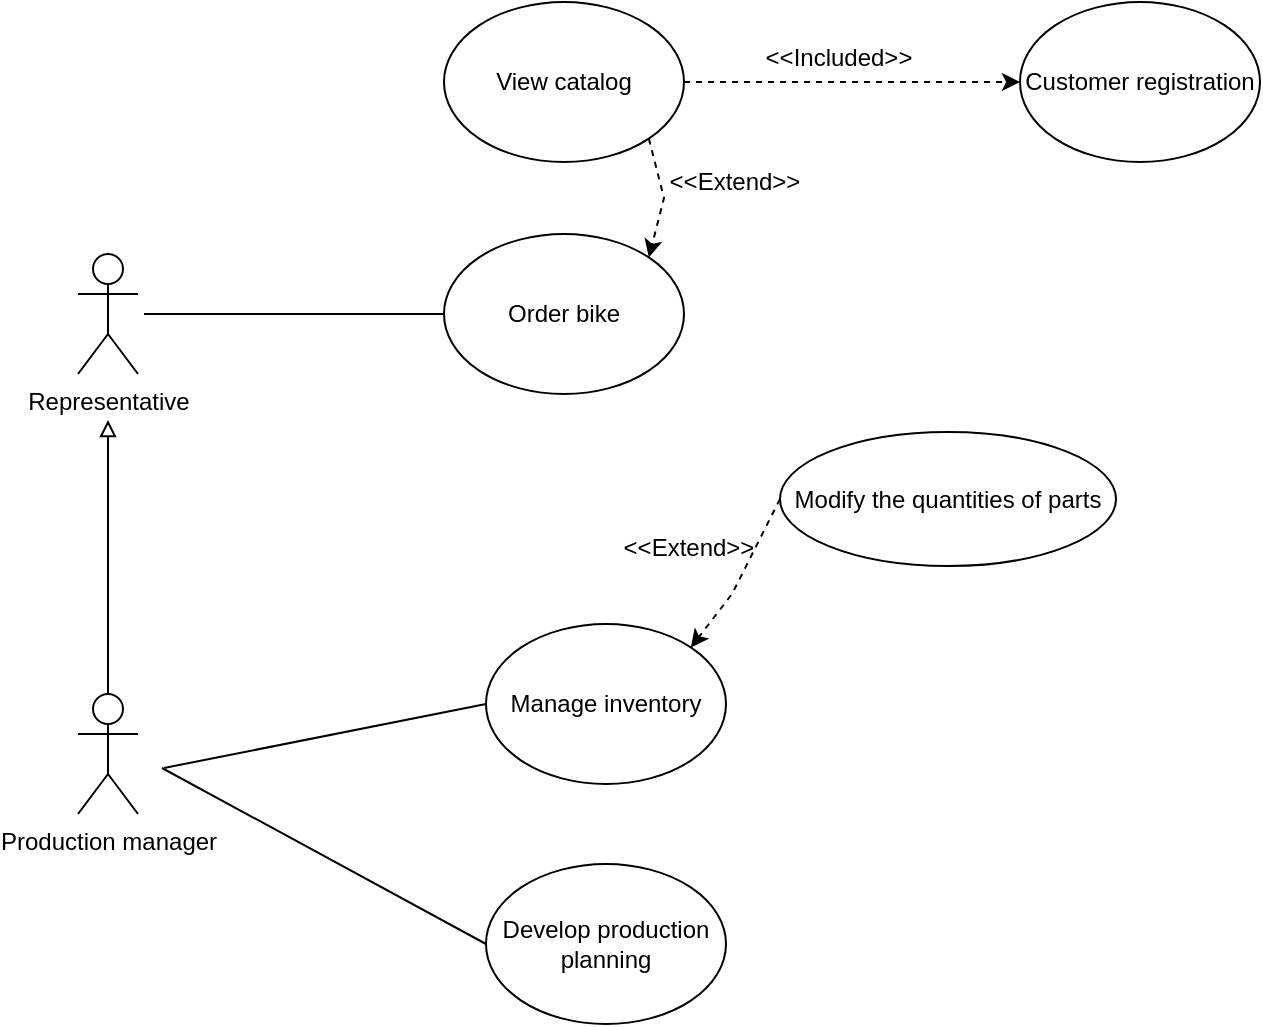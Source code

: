 <mxfile version="13.9.9" type="device"><diagram id="wULXQupezoHCo-uZbFMu" name="Page-1"><mxGraphModel dx="425" dy="510" grid="0" gridSize="10" guides="1" tooltips="1" connect="1" arrows="1" fold="1" page="1" pageScale="1" pageWidth="827" pageHeight="1169" math="0" shadow="0"><root><mxCell id="0"/><mxCell id="1" parent="0"/><mxCell id="B6AIucj5y50UW0RL-rm--3" value="" style="edgeStyle=orthogonalEdgeStyle;rounded=0;orthogonalLoop=1;jettySize=auto;html=1;endArrow=block;endFill=0;" parent="1" source="B6AIucj5y50UW0RL-rm--1" edge="1"><mxGeometry relative="1" as="geometry"><mxPoint x="100" y="258" as="targetPoint"/></mxGeometry></mxCell><mxCell id="B6AIucj5y50UW0RL-rm--1" value="&lt;div&gt;Production manager&lt;/div&gt;" style="shape=umlActor;verticalLabelPosition=bottom;verticalAlign=top;html=1;outlineConnect=0;" parent="1" vertex="1"><mxGeometry x="85" y="395" width="30" height="60" as="geometry"/></mxCell><mxCell id="B6AIucj5y50UW0RL-rm--2" value="Representative" style="shape=umlActor;verticalLabelPosition=bottom;verticalAlign=top;html=1;outlineConnect=0;" parent="1" vertex="1"><mxGeometry x="85" y="175" width="30" height="60" as="geometry"/></mxCell><mxCell id="B6AIucj5y50UW0RL-rm--8" value="Order bike" style="ellipse;whiteSpace=wrap;html=1;" parent="1" vertex="1"><mxGeometry x="268" y="165" width="120" height="80" as="geometry"/></mxCell><mxCell id="B6AIucj5y50UW0RL-rm--9" value="View catalog" style="ellipse;whiteSpace=wrap;html=1;" parent="1" vertex="1"><mxGeometry x="268" y="49" width="120" height="80" as="geometry"/></mxCell><mxCell id="B6AIucj5y50UW0RL-rm--11" value="" style="endArrow=none;html=1;rounded=0;entryX=0;entryY=0.5;entryDx=0;entryDy=0;" parent="1" target="B6AIucj5y50UW0RL-rm--8" edge="1"><mxGeometry width="50" height="50" relative="1" as="geometry"><mxPoint x="118" y="205" as="sourcePoint"/><mxPoint x="354" y="410" as="targetPoint"/></mxGeometry></mxCell><mxCell id="B6AIucj5y50UW0RL-rm--13" value="" style="endArrow=classic;html=1;rounded=0;entryX=1;entryY=0;entryDx=0;entryDy=0;exitX=1;exitY=1;exitDx=0;exitDy=0;dashed=1;" parent="1" source="B6AIucj5y50UW0RL-rm--9" target="B6AIucj5y50UW0RL-rm--8" edge="1"><mxGeometry width="50" height="50" relative="1" as="geometry"><mxPoint x="304" y="460" as="sourcePoint"/><mxPoint x="354" y="410" as="targetPoint"/><Array as="points"><mxPoint x="378" y="147"/></Array></mxGeometry></mxCell><mxCell id="B6AIucj5y50UW0RL-rm--14" value="&amp;lt;&amp;lt;Extend&amp;gt;&amp;gt;" style="text;html=1;strokeColor=none;fillColor=none;align=center;verticalAlign=middle;whiteSpace=wrap;rounded=0;" parent="1" vertex="1"><mxGeometry x="371" y="124" width="85" height="30" as="geometry"/></mxCell><mxCell id="B6AIucj5y50UW0RL-rm--16" value="Customer registration" style="ellipse;whiteSpace=wrap;html=1;" parent="1" vertex="1"><mxGeometry x="556" y="49" width="120" height="80" as="geometry"/></mxCell><mxCell id="B6AIucj5y50UW0RL-rm--17" value="" style="endArrow=classic;html=1;rounded=0;entryX=0;entryY=0.5;entryDx=0;entryDy=0;exitX=1;exitY=0.5;exitDx=0;exitDy=0;dashed=1;" parent="1" source="B6AIucj5y50UW0RL-rm--9" target="B6AIucj5y50UW0RL-rm--16" edge="1"><mxGeometry width="50" height="50" relative="1" as="geometry"><mxPoint x="380.426" y="127.284" as="sourcePoint"/><mxPoint x="380.426" y="186.716" as="targetPoint"/><Array as="points"/></mxGeometry></mxCell><mxCell id="B6AIucj5y50UW0RL-rm--18" value="&amp;lt;&amp;lt;Included&amp;gt;&amp;gt;" style="text;html=1;strokeColor=none;fillColor=none;align=center;verticalAlign=middle;whiteSpace=wrap;rounded=0;" parent="1" vertex="1"><mxGeometry x="423" y="62" width="85" height="30" as="geometry"/></mxCell><mxCell id="B6AIucj5y50UW0RL-rm--19" value="Manage inventory" style="ellipse;whiteSpace=wrap;html=1;" parent="1" vertex="1"><mxGeometry x="289" y="360" width="120" height="80" as="geometry"/></mxCell><mxCell id="B6AIucj5y50UW0RL-rm--20" value="Develop production planning" style="ellipse;whiteSpace=wrap;html=1;" parent="1" vertex="1"><mxGeometry x="289" y="480" width="120" height="80" as="geometry"/></mxCell><mxCell id="B6AIucj5y50UW0RL-rm--21" value="" style="endArrow=none;html=1;rounded=0;entryX=0;entryY=0.5;entryDx=0;entryDy=0;" parent="1" target="B6AIucj5y50UW0RL-rm--19" edge="1"><mxGeometry width="50" height="50" relative="1" as="geometry"><mxPoint x="128" y="432" as="sourcePoint"/><mxPoint x="354" y="410" as="targetPoint"/></mxGeometry></mxCell><mxCell id="B6AIucj5y50UW0RL-rm--22" value="" style="endArrow=none;html=1;rounded=0;entryX=0;entryY=0.5;entryDx=0;entryDy=0;" parent="1" target="B6AIucj5y50UW0RL-rm--20" edge="1"><mxGeometry width="50" height="50" relative="1" as="geometry"><mxPoint x="127" y="432" as="sourcePoint"/><mxPoint x="354" y="410" as="targetPoint"/></mxGeometry></mxCell><mxCell id="B6AIucj5y50UW0RL-rm--23" value="&amp;lt;&amp;lt;Extend&amp;gt;&amp;gt;" style="text;html=1;strokeColor=none;fillColor=none;align=center;verticalAlign=middle;whiteSpace=wrap;rounded=0;" parent="1" vertex="1"><mxGeometry x="348" y="307" width="85" height="30" as="geometry"/></mxCell><mxCell id="B6AIucj5y50UW0RL-rm--24" value="" style="endArrow=classic;html=1;rounded=0;entryX=1;entryY=0;entryDx=0;entryDy=0;dashed=1;exitX=0;exitY=0.5;exitDx=0;exitDy=0;" parent="1" source="B6AIucj5y50UW0RL-rm--25" target="B6AIucj5y50UW0RL-rm--19" edge="1"><mxGeometry width="50" height="50" relative="1" as="geometry"><mxPoint x="412" y="312" as="sourcePoint"/><mxPoint x="380.426" y="186.716" as="targetPoint"/><Array as="points"><mxPoint x="412" y="345"/></Array></mxGeometry></mxCell><mxCell id="B6AIucj5y50UW0RL-rm--25" value="Modify the quantities of parts" style="ellipse;whiteSpace=wrap;html=1;" parent="1" vertex="1"><mxGeometry x="436" y="264" width="168" height="67" as="geometry"/></mxCell></root></mxGraphModel></diagram></mxfile>
